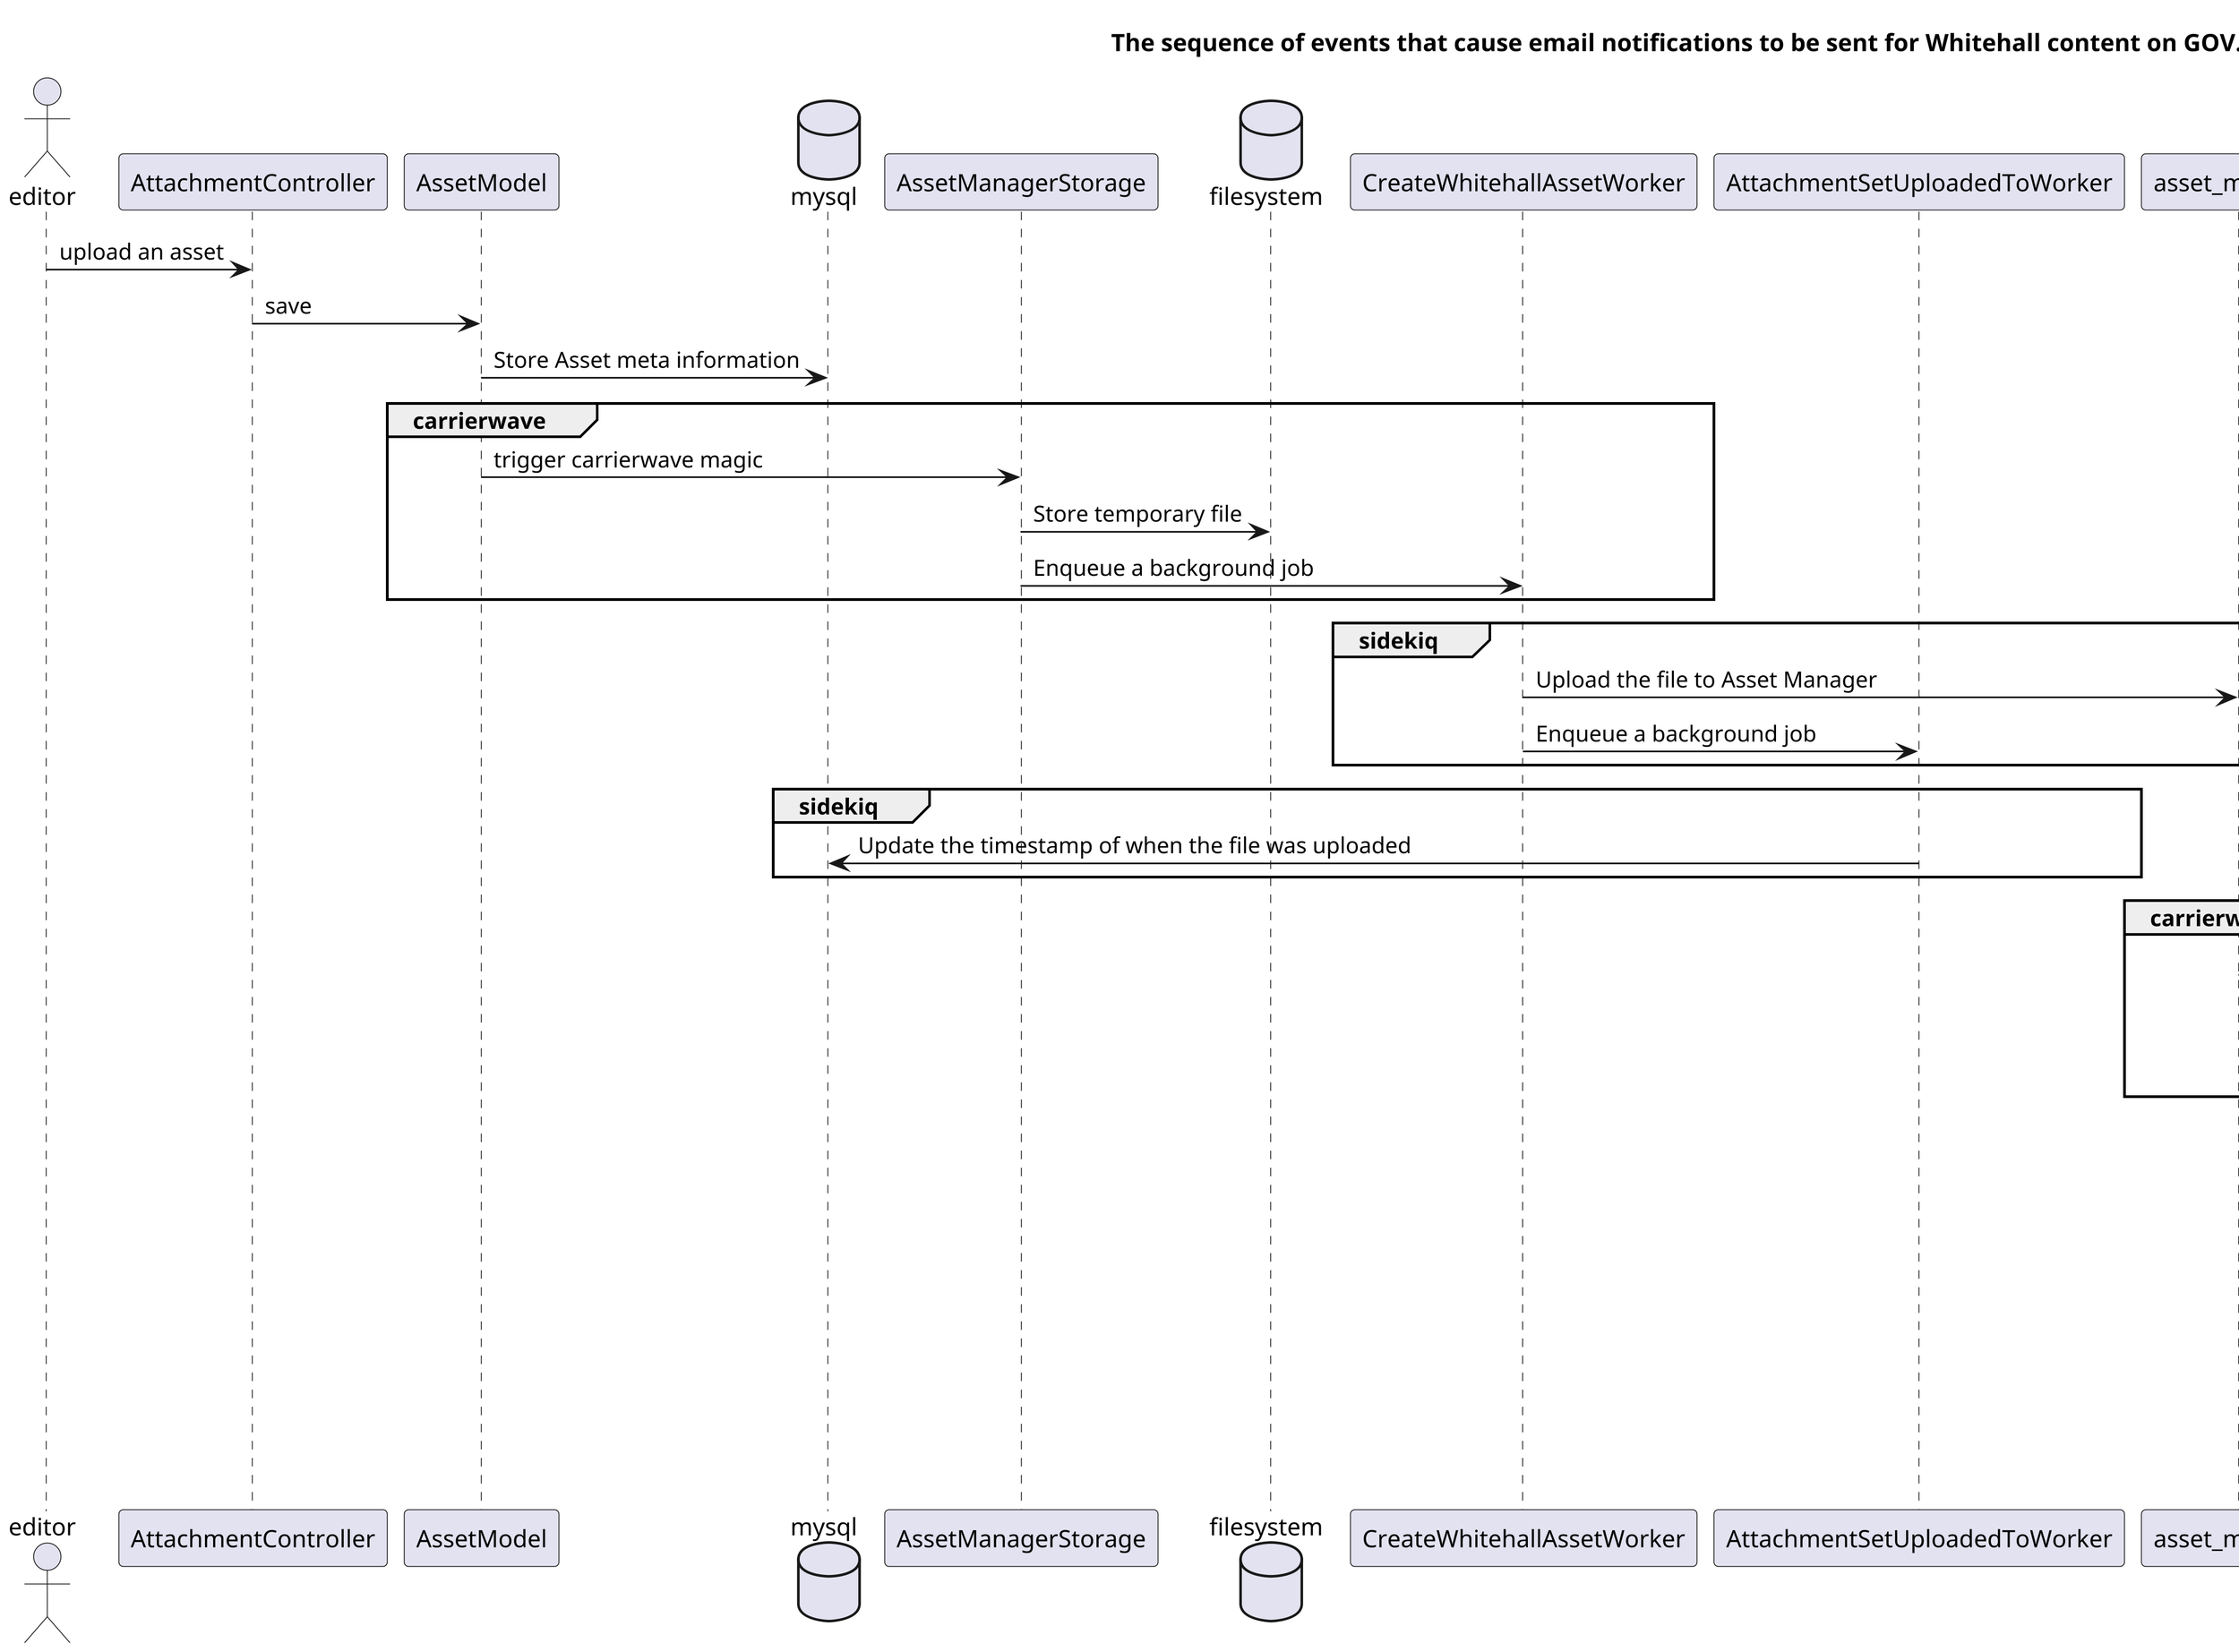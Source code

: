 @startuml

skinparam dpi 300
title The sequence of events that cause email notifications to be sent for Whitehall content on GOV.UK

actor editor
participant AttachmentController
participant AssetModel
database mysql
participant AssetManagerStorage
database filesystem
participant CreateWhitehallAssetWorker
participant AttachmentSetUploadedToWorker
participant asset_manager
participant Asset
database am_filesystem
participant VirusScanner
participant SaveToCloudStorageWorker
database S3

editor -> AttachmentController : upload an asset

AttachmentController -> AssetModel : save
AssetModel -> mysql : Store Asset meta information

group carrierwave
    AssetModel -> AssetManagerStorage : trigger carrierwave magic
    AssetManagerStorage -> filesystem : Store temporary file
    AssetManagerStorage -> CreateWhitehallAssetWorker : Enqueue a background job
end group

group sidekiq
    CreateWhitehallAssetWorker -> asset_manager : Upload the file to Asset Manager
    CreateWhitehallAssetWorker -> AttachmentSetUploadedToWorker : Enqueue a background job
end group

group sidekiq
    AttachmentSetUploadedToWorker -> mysql : Update the timestamp of when the file was uploaded
end group

group carrierwave
    asset_manager -> Asset : Save
    Asset -> am_filesystem : Store temporary file
    Asset -> VirusScanner : Enqueue virus scanner
end group

group sidekiq
    VirusScanner -> Asset : Update state to be "clean"
    Asset -> SaveToCloudStorageWorker : Enqueue SaveToCloudStorageWorker
end group

group sidekiq
    SaveToCloudStorageWorker -> S3 : Upload to S3
    SaveToCloudStorageWorker -> Asset : Update state to be "uploaded"
    Asset -> am_filesystem : Remove temp file
end group


@enduml
